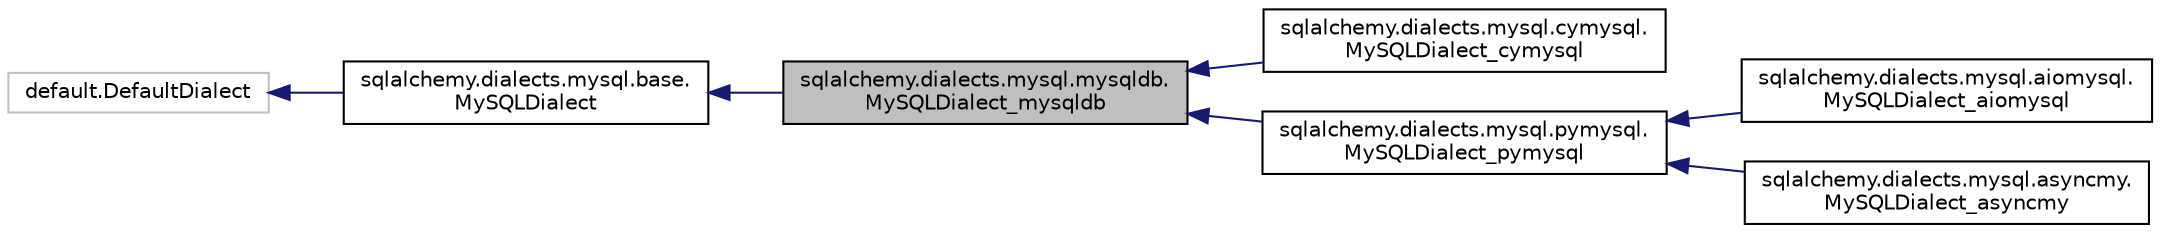 digraph "sqlalchemy.dialects.mysql.mysqldb.MySQLDialect_mysqldb"
{
 // LATEX_PDF_SIZE
  edge [fontname="Helvetica",fontsize="10",labelfontname="Helvetica",labelfontsize="10"];
  node [fontname="Helvetica",fontsize="10",shape=record];
  rankdir="LR";
  Node1 [label="sqlalchemy.dialects.mysql.mysqldb.\lMySQLDialect_mysqldb",height=0.2,width=0.4,color="black", fillcolor="grey75", style="filled", fontcolor="black",tooltip=" "];
  Node2 -> Node1 [dir="back",color="midnightblue",fontsize="10",style="solid",fontname="Helvetica"];
  Node2 [label="sqlalchemy.dialects.mysql.base.\lMySQLDialect",height=0.2,width=0.4,color="black", fillcolor="white", style="filled",URL="$classsqlalchemy_1_1dialects_1_1mysql_1_1base_1_1MySQLDialect.html",tooltip=" "];
  Node3 -> Node2 [dir="back",color="midnightblue",fontsize="10",style="solid",fontname="Helvetica"];
  Node3 [label="default.DefaultDialect",height=0.2,width=0.4,color="grey75", fillcolor="white", style="filled",tooltip=" "];
  Node1 -> Node4 [dir="back",color="midnightblue",fontsize="10",style="solid",fontname="Helvetica"];
  Node4 [label="sqlalchemy.dialects.mysql.cymysql.\lMySQLDialect_cymysql",height=0.2,width=0.4,color="black", fillcolor="white", style="filled",URL="$classsqlalchemy_1_1dialects_1_1mysql_1_1cymysql_1_1MySQLDialect__cymysql.html",tooltip=" "];
  Node1 -> Node5 [dir="back",color="midnightblue",fontsize="10",style="solid",fontname="Helvetica"];
  Node5 [label="sqlalchemy.dialects.mysql.pymysql.\lMySQLDialect_pymysql",height=0.2,width=0.4,color="black", fillcolor="white", style="filled",URL="$classsqlalchemy_1_1dialects_1_1mysql_1_1pymysql_1_1MySQLDialect__pymysql.html",tooltip=" "];
  Node5 -> Node6 [dir="back",color="midnightblue",fontsize="10",style="solid",fontname="Helvetica"];
  Node6 [label="sqlalchemy.dialects.mysql.aiomysql.\lMySQLDialect_aiomysql",height=0.2,width=0.4,color="black", fillcolor="white", style="filled",URL="$classsqlalchemy_1_1dialects_1_1mysql_1_1aiomysql_1_1MySQLDialect__aiomysql.html",tooltip=" "];
  Node5 -> Node7 [dir="back",color="midnightblue",fontsize="10",style="solid",fontname="Helvetica"];
  Node7 [label="sqlalchemy.dialects.mysql.asyncmy.\lMySQLDialect_asyncmy",height=0.2,width=0.4,color="black", fillcolor="white", style="filled",URL="$classsqlalchemy_1_1dialects_1_1mysql_1_1asyncmy_1_1MySQLDialect__asyncmy.html",tooltip=" "];
}
